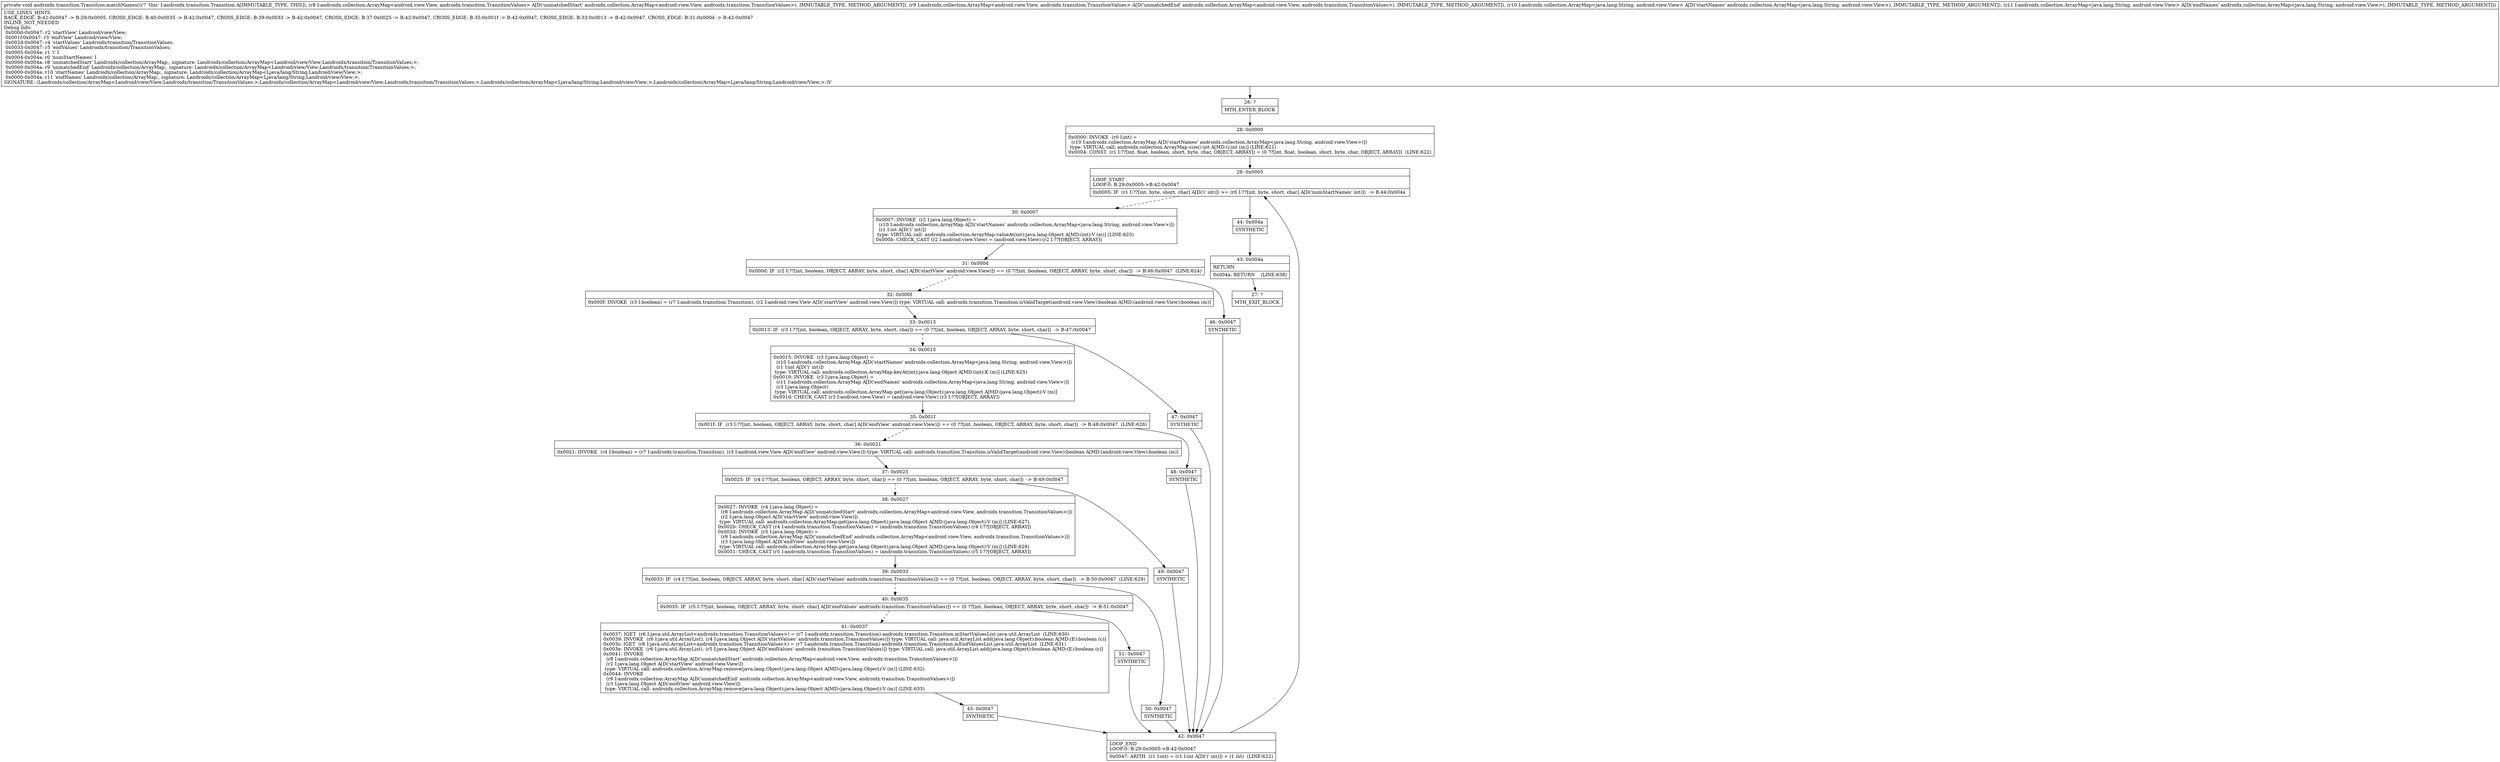 digraph "CFG forandroidx.transition.Transition.matchNames(Landroidx\/collection\/ArrayMap;Landroidx\/collection\/ArrayMap;Landroidx\/collection\/ArrayMap;Landroidx\/collection\/ArrayMap;)V" {
Node_26 [shape=record,label="{26\:\ ?|MTH_ENTER_BLOCK\l}"];
Node_28 [shape=record,label="{28\:\ 0x0000|0x0000: INVOKE  (r0 I:int) = \l  (r10 I:androidx.collection.ArrayMap A[D('startNames' androidx.collection.ArrayMap\<java.lang.String, android.view.View\>)])\l type: VIRTUAL call: androidx.collection.ArrayMap.size():int A[MD:():int (m)] (LINE:621)\l0x0004: CONST  (r1 I:??[int, float, boolean, short, byte, char, OBJECT, ARRAY]) = (0 ??[int, float, boolean, short, byte, char, OBJECT, ARRAY])  (LINE:622)\l}"];
Node_29 [shape=record,label="{29\:\ 0x0005|LOOP_START\lLOOP:0: B:29:0x0005\-\>B:42:0x0047\l|0x0005: IF  (r1 I:??[int, byte, short, char] A[D('i' int)]) \>= (r0 I:??[int, byte, short, char] A[D('numStartNames' int)])  \-\> B:44:0x004a \l}"];
Node_30 [shape=record,label="{30\:\ 0x0007|0x0007: INVOKE  (r2 I:java.lang.Object) = \l  (r10 I:androidx.collection.ArrayMap A[D('startNames' androidx.collection.ArrayMap\<java.lang.String, android.view.View\>)])\l  (r1 I:int A[D('i' int)])\l type: VIRTUAL call: androidx.collection.ArrayMap.valueAt(int):java.lang.Object A[MD:(int):V (m)] (LINE:623)\l0x000b: CHECK_CAST (r2 I:android.view.View) = (android.view.View) (r2 I:??[OBJECT, ARRAY]) \l}"];
Node_31 [shape=record,label="{31\:\ 0x000d|0x000d: IF  (r2 I:??[int, boolean, OBJECT, ARRAY, byte, short, char] A[D('startView' android.view.View)]) == (0 ??[int, boolean, OBJECT, ARRAY, byte, short, char])  \-\> B:46:0x0047  (LINE:624)\l}"];
Node_32 [shape=record,label="{32\:\ 0x000f|0x000f: INVOKE  (r3 I:boolean) = (r7 I:androidx.transition.Transition), (r2 I:android.view.View A[D('startView' android.view.View)]) type: VIRTUAL call: androidx.transition.Transition.isValidTarget(android.view.View):boolean A[MD:(android.view.View):boolean (m)]\l}"];
Node_33 [shape=record,label="{33\:\ 0x0013|0x0013: IF  (r3 I:??[int, boolean, OBJECT, ARRAY, byte, short, char]) == (0 ??[int, boolean, OBJECT, ARRAY, byte, short, char])  \-\> B:47:0x0047 \l}"];
Node_34 [shape=record,label="{34\:\ 0x0015|0x0015: INVOKE  (r3 I:java.lang.Object) = \l  (r10 I:androidx.collection.ArrayMap A[D('startNames' androidx.collection.ArrayMap\<java.lang.String, android.view.View\>)])\l  (r1 I:int A[D('i' int)])\l type: VIRTUAL call: androidx.collection.ArrayMap.keyAt(int):java.lang.Object A[MD:(int):K (m)] (LINE:625)\l0x0019: INVOKE  (r3 I:java.lang.Object) = \l  (r11 I:androidx.collection.ArrayMap A[D('endNames' androidx.collection.ArrayMap\<java.lang.String, android.view.View\>)])\l  (r3 I:java.lang.Object)\l type: VIRTUAL call: androidx.collection.ArrayMap.get(java.lang.Object):java.lang.Object A[MD:(java.lang.Object):V (m)]\l0x001d: CHECK_CAST (r3 I:android.view.View) = (android.view.View) (r3 I:??[OBJECT, ARRAY]) \l}"];
Node_35 [shape=record,label="{35\:\ 0x001f|0x001f: IF  (r3 I:??[int, boolean, OBJECT, ARRAY, byte, short, char] A[D('endView' android.view.View)]) == (0 ??[int, boolean, OBJECT, ARRAY, byte, short, char])  \-\> B:48:0x0047  (LINE:626)\l}"];
Node_36 [shape=record,label="{36\:\ 0x0021|0x0021: INVOKE  (r4 I:boolean) = (r7 I:androidx.transition.Transition), (r3 I:android.view.View A[D('endView' android.view.View)]) type: VIRTUAL call: androidx.transition.Transition.isValidTarget(android.view.View):boolean A[MD:(android.view.View):boolean (m)]\l}"];
Node_37 [shape=record,label="{37\:\ 0x0025|0x0025: IF  (r4 I:??[int, boolean, OBJECT, ARRAY, byte, short, char]) == (0 ??[int, boolean, OBJECT, ARRAY, byte, short, char])  \-\> B:49:0x0047 \l}"];
Node_38 [shape=record,label="{38\:\ 0x0027|0x0027: INVOKE  (r4 I:java.lang.Object) = \l  (r8 I:androidx.collection.ArrayMap A[D('unmatchedStart' androidx.collection.ArrayMap\<android.view.View, androidx.transition.TransitionValues\>)])\l  (r2 I:java.lang.Object A[D('startView' android.view.View)])\l type: VIRTUAL call: androidx.collection.ArrayMap.get(java.lang.Object):java.lang.Object A[MD:(java.lang.Object):V (m)] (LINE:627)\l0x002b: CHECK_CAST (r4 I:androidx.transition.TransitionValues) = (androidx.transition.TransitionValues) (r4 I:??[OBJECT, ARRAY]) \l0x002d: INVOKE  (r5 I:java.lang.Object) = \l  (r9 I:androidx.collection.ArrayMap A[D('unmatchedEnd' androidx.collection.ArrayMap\<android.view.View, androidx.transition.TransitionValues\>)])\l  (r3 I:java.lang.Object A[D('endView' android.view.View)])\l type: VIRTUAL call: androidx.collection.ArrayMap.get(java.lang.Object):java.lang.Object A[MD:(java.lang.Object):V (m)] (LINE:628)\l0x0031: CHECK_CAST (r5 I:androidx.transition.TransitionValues) = (androidx.transition.TransitionValues) (r5 I:??[OBJECT, ARRAY]) \l}"];
Node_39 [shape=record,label="{39\:\ 0x0033|0x0033: IF  (r4 I:??[int, boolean, OBJECT, ARRAY, byte, short, char] A[D('startValues' androidx.transition.TransitionValues)]) == (0 ??[int, boolean, OBJECT, ARRAY, byte, short, char])  \-\> B:50:0x0047  (LINE:629)\l}"];
Node_40 [shape=record,label="{40\:\ 0x0035|0x0035: IF  (r5 I:??[int, boolean, OBJECT, ARRAY, byte, short, char] A[D('endValues' androidx.transition.TransitionValues)]) == (0 ??[int, boolean, OBJECT, ARRAY, byte, short, char])  \-\> B:51:0x0047 \l}"];
Node_41 [shape=record,label="{41\:\ 0x0037|0x0037: IGET  (r6 I:java.util.ArrayList\<androidx.transition.TransitionValues\>) = (r7 I:androidx.transition.Transition) androidx.transition.Transition.mStartValuesList java.util.ArrayList  (LINE:630)\l0x0039: INVOKE  (r6 I:java.util.ArrayList), (r4 I:java.lang.Object A[D('startValues' androidx.transition.TransitionValues)]) type: VIRTUAL call: java.util.ArrayList.add(java.lang.Object):boolean A[MD:(E):boolean (c)]\l0x003c: IGET  (r6 I:java.util.ArrayList\<androidx.transition.TransitionValues\>) = (r7 I:androidx.transition.Transition) androidx.transition.Transition.mEndValuesList java.util.ArrayList  (LINE:631)\l0x003e: INVOKE  (r6 I:java.util.ArrayList), (r5 I:java.lang.Object A[D('endValues' androidx.transition.TransitionValues)]) type: VIRTUAL call: java.util.ArrayList.add(java.lang.Object):boolean A[MD:(E):boolean (c)]\l0x0041: INVOKE  \l  (r8 I:androidx.collection.ArrayMap A[D('unmatchedStart' androidx.collection.ArrayMap\<android.view.View, androidx.transition.TransitionValues\>)])\l  (r2 I:java.lang.Object A[D('startView' android.view.View)])\l type: VIRTUAL call: androidx.collection.ArrayMap.remove(java.lang.Object):java.lang.Object A[MD:(java.lang.Object):V (m)] (LINE:632)\l0x0044: INVOKE  \l  (r9 I:androidx.collection.ArrayMap A[D('unmatchedEnd' androidx.collection.ArrayMap\<android.view.View, androidx.transition.TransitionValues\>)])\l  (r3 I:java.lang.Object A[D('endView' android.view.View)])\l type: VIRTUAL call: androidx.collection.ArrayMap.remove(java.lang.Object):java.lang.Object A[MD:(java.lang.Object):V (m)] (LINE:633)\l}"];
Node_45 [shape=record,label="{45\:\ 0x0047|SYNTHETIC\l}"];
Node_42 [shape=record,label="{42\:\ 0x0047|LOOP_END\lLOOP:0: B:29:0x0005\-\>B:42:0x0047\l|0x0047: ARITH  (r1 I:int) = (r1 I:int A[D('i' int)]) + (1 int)  (LINE:622)\l}"];
Node_51 [shape=record,label="{51\:\ 0x0047|SYNTHETIC\l}"];
Node_50 [shape=record,label="{50\:\ 0x0047|SYNTHETIC\l}"];
Node_49 [shape=record,label="{49\:\ 0x0047|SYNTHETIC\l}"];
Node_48 [shape=record,label="{48\:\ 0x0047|SYNTHETIC\l}"];
Node_47 [shape=record,label="{47\:\ 0x0047|SYNTHETIC\l}"];
Node_46 [shape=record,label="{46\:\ 0x0047|SYNTHETIC\l}"];
Node_44 [shape=record,label="{44\:\ 0x004a|SYNTHETIC\l}"];
Node_43 [shape=record,label="{43\:\ 0x004a|RETURN\l|0x004a: RETURN    (LINE:638)\l}"];
Node_27 [shape=record,label="{27\:\ ?|MTH_EXIT_BLOCK\l}"];
MethodNode[shape=record,label="{private void androidx.transition.Transition.matchNames((r7 'this' I:androidx.transition.Transition A[IMMUTABLE_TYPE, THIS]), (r8 I:androidx.collection.ArrayMap\<android.view.View, androidx.transition.TransitionValues\> A[D('unmatchedStart' androidx.collection.ArrayMap\<android.view.View, androidx.transition.TransitionValues\>), IMMUTABLE_TYPE, METHOD_ARGUMENT]), (r9 I:androidx.collection.ArrayMap\<android.view.View, androidx.transition.TransitionValues\> A[D('unmatchedEnd' androidx.collection.ArrayMap\<android.view.View, androidx.transition.TransitionValues\>), IMMUTABLE_TYPE, METHOD_ARGUMENT]), (r10 I:androidx.collection.ArrayMap\<java.lang.String, android.view.View\> A[D('startNames' androidx.collection.ArrayMap\<java.lang.String, android.view.View\>), IMMUTABLE_TYPE, METHOD_ARGUMENT]), (r11 I:androidx.collection.ArrayMap\<java.lang.String, android.view.View\> A[D('endNames' androidx.collection.ArrayMap\<java.lang.String, android.view.View\>), IMMUTABLE_TYPE, METHOD_ARGUMENT]))  | USE_LINES_HINTS\lBACK_EDGE: B:42:0x0047 \-\> B:29:0x0005, CROSS_EDGE: B:40:0x0035 \-\> B:42:0x0047, CROSS_EDGE: B:39:0x0033 \-\> B:42:0x0047, CROSS_EDGE: B:37:0x0025 \-\> B:42:0x0047, CROSS_EDGE: B:35:0x001f \-\> B:42:0x0047, CROSS_EDGE: B:33:0x0013 \-\> B:42:0x0047, CROSS_EDGE: B:31:0x000d \-\> B:42:0x0047\lINLINE_NOT_NEEDED\lDebug Info:\l  0x000d\-0x0047: r2 'startView' Landroid\/view\/View;\l  0x001f\-0x0047: r3 'endView' Landroid\/view\/View;\l  0x002d\-0x0047: r4 'startValues' Landroidx\/transition\/TransitionValues;\l  0x0033\-0x0047: r5 'endValues' Landroidx\/transition\/TransitionValues;\l  0x0005\-0x004a: r1 'i' I\l  0x0004\-0x004a: r0 'numStartNames' I\l  0x0000\-0x004a: r8 'unmatchedStart' Landroidx\/collection\/ArrayMap;, signature: Landroidx\/collection\/ArrayMap\<Landroid\/view\/View;Landroidx\/transition\/TransitionValues;\>;\l  0x0000\-0x004a: r9 'unmatchedEnd' Landroidx\/collection\/ArrayMap;, signature: Landroidx\/collection\/ArrayMap\<Landroid\/view\/View;Landroidx\/transition\/TransitionValues;\>;\l  0x0000\-0x004a: r10 'startNames' Landroidx\/collection\/ArrayMap;, signature: Landroidx\/collection\/ArrayMap\<Ljava\/lang\/String;Landroid\/view\/View;\>;\l  0x0000\-0x004a: r11 'endNames' Landroidx\/collection\/ArrayMap;, signature: Landroidx\/collection\/ArrayMap\<Ljava\/lang\/String;Landroid\/view\/View;\>;\lSIGNATURE: (Landroidx\/collection\/ArrayMap\<Landroid\/view\/View;Landroidx\/transition\/TransitionValues;\>;Landroidx\/collection\/ArrayMap\<Landroid\/view\/View;Landroidx\/transition\/TransitionValues;\>;Landroidx\/collection\/ArrayMap\<Ljava\/lang\/String;Landroid\/view\/View;\>;Landroidx\/collection\/ArrayMap\<Ljava\/lang\/String;Landroid\/view\/View;\>;)V\l}"];
MethodNode -> Node_26;Node_26 -> Node_28;
Node_28 -> Node_29;
Node_29 -> Node_30[style=dashed];
Node_29 -> Node_44;
Node_30 -> Node_31;
Node_31 -> Node_32[style=dashed];
Node_31 -> Node_46;
Node_32 -> Node_33;
Node_33 -> Node_34[style=dashed];
Node_33 -> Node_47;
Node_34 -> Node_35;
Node_35 -> Node_36[style=dashed];
Node_35 -> Node_48;
Node_36 -> Node_37;
Node_37 -> Node_38[style=dashed];
Node_37 -> Node_49;
Node_38 -> Node_39;
Node_39 -> Node_40[style=dashed];
Node_39 -> Node_50;
Node_40 -> Node_41[style=dashed];
Node_40 -> Node_51;
Node_41 -> Node_45;
Node_45 -> Node_42;
Node_42 -> Node_29;
Node_51 -> Node_42;
Node_50 -> Node_42;
Node_49 -> Node_42;
Node_48 -> Node_42;
Node_47 -> Node_42;
Node_46 -> Node_42;
Node_44 -> Node_43;
Node_43 -> Node_27;
}


